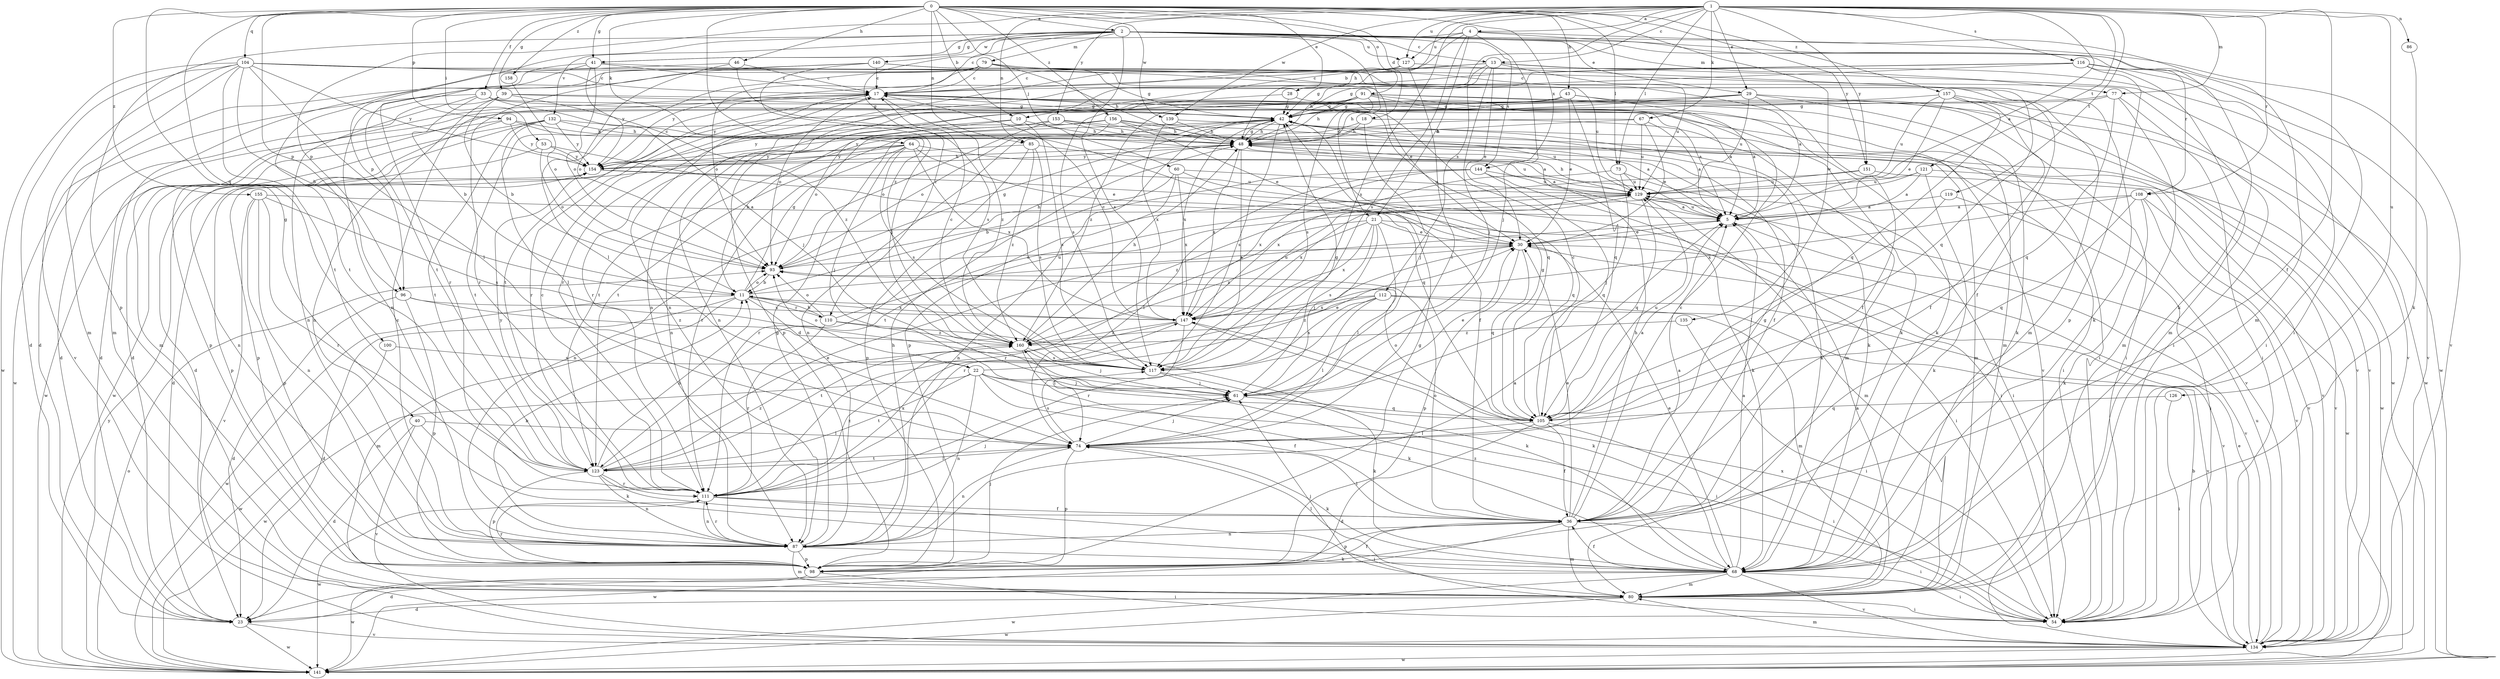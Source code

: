 strict digraph  {
0;
1;
2;
4;
5;
10;
11;
13;
17;
18;
21;
22;
23;
28;
29;
30;
33;
36;
39;
40;
41;
42;
43;
46;
48;
53;
54;
60;
61;
64;
67;
68;
73;
74;
77;
79;
80;
85;
86;
87;
91;
93;
94;
96;
98;
100;
104;
105;
108;
110;
111;
112;
116;
117;
119;
121;
123;
126;
127;
129;
132;
134;
135;
139;
140;
141;
144;
147;
151;
153;
154;
155;
156;
157;
158;
160;
0 -> 2  [label=a];
0 -> 10  [label=b];
0 -> 18  [label=d];
0 -> 28  [label=e];
0 -> 33  [label=f];
0 -> 39  [label=g];
0 -> 40  [label=g];
0 -> 41  [label=g];
0 -> 43  [label=h];
0 -> 46  [label=h];
0 -> 53  [label=i];
0 -> 60  [label=j];
0 -> 64  [label=k];
0 -> 73  [label=l];
0 -> 85  [label=n];
0 -> 91  [label=o];
0 -> 94  [label=p];
0 -> 96  [label=p];
0 -> 100  [label=q];
0 -> 104  [label=q];
0 -> 135  [label=w];
0 -> 139  [label=w];
0 -> 144  [label=x];
0 -> 151  [label=y];
0 -> 155  [label=z];
0 -> 156  [label=z];
0 -> 157  [label=z];
0 -> 158  [label=z];
0 -> 160  [label=z];
1 -> 4  [label=a];
1 -> 5  [label=a];
1 -> 13  [label=c];
1 -> 29  [label=e];
1 -> 36  [label=f];
1 -> 48  [label=h];
1 -> 67  [label=k];
1 -> 73  [label=l];
1 -> 77  [label=m];
1 -> 85  [label=n];
1 -> 86  [label=n];
1 -> 96  [label=p];
1 -> 108  [label=r];
1 -> 112  [label=s];
1 -> 116  [label=s];
1 -> 117  [label=s];
1 -> 119  [label=t];
1 -> 121  [label=t];
1 -> 126  [label=u];
1 -> 127  [label=u];
1 -> 139  [label=w];
1 -> 151  [label=y];
1 -> 153  [label=y];
2 -> 13  [label=c];
2 -> 17  [label=c];
2 -> 21  [label=d];
2 -> 29  [label=e];
2 -> 41  [label=g];
2 -> 54  [label=i];
2 -> 77  [label=m];
2 -> 79  [label=m];
2 -> 96  [label=p];
2 -> 98  [label=p];
2 -> 108  [label=r];
2 -> 110  [label=r];
2 -> 117  [label=s];
2 -> 127  [label=u];
2 -> 132  [label=v];
2 -> 134  [label=v];
2 -> 140  [label=w];
2 -> 144  [label=x];
4 -> 10  [label=b];
4 -> 21  [label=d];
4 -> 41  [label=g];
4 -> 61  [label=j];
4 -> 68  [label=k];
4 -> 80  [label=m];
4 -> 117  [label=s];
4 -> 127  [label=u];
5 -> 30  [label=e];
5 -> 129  [label=u];
5 -> 134  [label=v];
10 -> 48  [label=h];
10 -> 87  [label=n];
10 -> 93  [label=o];
10 -> 117  [label=s];
11 -> 5  [label=a];
11 -> 22  [label=d];
11 -> 23  [label=d];
11 -> 42  [label=g];
11 -> 80  [label=m];
11 -> 93  [label=o];
11 -> 110  [label=r];
11 -> 141  [label=w];
11 -> 147  [label=x];
13 -> 17  [label=c];
13 -> 30  [label=e];
13 -> 42  [label=g];
13 -> 48  [label=h];
13 -> 61  [label=j];
13 -> 87  [label=n];
13 -> 129  [label=u];
13 -> 134  [label=v];
13 -> 141  [label=w];
17 -> 42  [label=g];
17 -> 68  [label=k];
17 -> 80  [label=m];
17 -> 93  [label=o];
17 -> 105  [label=q];
17 -> 111  [label=r];
17 -> 123  [label=t];
17 -> 160  [label=z];
18 -> 48  [label=h];
18 -> 61  [label=j];
18 -> 80  [label=m];
18 -> 123  [label=t];
21 -> 30  [label=e];
21 -> 54  [label=i];
21 -> 61  [label=j];
21 -> 74  [label=l];
21 -> 111  [label=r];
21 -> 117  [label=s];
21 -> 147  [label=x];
21 -> 160  [label=z];
22 -> 30  [label=e];
22 -> 36  [label=f];
22 -> 54  [label=i];
22 -> 61  [label=j];
22 -> 87  [label=n];
22 -> 93  [label=o];
22 -> 105  [label=q];
22 -> 123  [label=t];
22 -> 141  [label=w];
23 -> 134  [label=v];
23 -> 141  [label=w];
28 -> 42  [label=g];
28 -> 54  [label=i];
28 -> 117  [label=s];
29 -> 36  [label=f];
29 -> 42  [label=g];
29 -> 48  [label=h];
29 -> 68  [label=k];
29 -> 111  [label=r];
29 -> 129  [label=u];
29 -> 141  [label=w];
30 -> 93  [label=o];
30 -> 98  [label=p];
30 -> 105  [label=q];
30 -> 111  [label=r];
30 -> 134  [label=v];
33 -> 11  [label=b];
33 -> 42  [label=g];
33 -> 61  [label=j];
33 -> 87  [label=n];
33 -> 134  [label=v];
33 -> 141  [label=w];
36 -> 5  [label=a];
36 -> 17  [label=c];
36 -> 30  [label=e];
36 -> 42  [label=g];
36 -> 48  [label=h];
36 -> 54  [label=i];
36 -> 74  [label=l];
36 -> 80  [label=m];
36 -> 87  [label=n];
36 -> 93  [label=o];
36 -> 98  [label=p];
36 -> 141  [label=w];
39 -> 5  [label=a];
39 -> 11  [label=b];
39 -> 23  [label=d];
39 -> 42  [label=g];
39 -> 87  [label=n];
39 -> 160  [label=z];
40 -> 23  [label=d];
40 -> 68  [label=k];
40 -> 74  [label=l];
40 -> 134  [label=v];
41 -> 17  [label=c];
41 -> 36  [label=f];
41 -> 93  [label=o];
41 -> 111  [label=r];
41 -> 123  [label=t];
41 -> 154  [label=y];
42 -> 48  [label=h];
42 -> 68  [label=k];
42 -> 87  [label=n];
42 -> 98  [label=p];
42 -> 117  [label=s];
42 -> 129  [label=u];
42 -> 147  [label=x];
43 -> 5  [label=a];
43 -> 30  [label=e];
43 -> 42  [label=g];
43 -> 54  [label=i];
43 -> 98  [label=p];
43 -> 105  [label=q];
43 -> 160  [label=z];
46 -> 17  [label=c];
46 -> 80  [label=m];
46 -> 93  [label=o];
46 -> 117  [label=s];
48 -> 42  [label=g];
48 -> 68  [label=k];
48 -> 117  [label=s];
48 -> 134  [label=v];
48 -> 141  [label=w];
48 -> 147  [label=x];
48 -> 154  [label=y];
53 -> 87  [label=n];
53 -> 93  [label=o];
53 -> 105  [label=q];
53 -> 154  [label=y];
54 -> 147  [label=x];
60 -> 87  [label=n];
60 -> 105  [label=q];
60 -> 111  [label=r];
60 -> 129  [label=u];
60 -> 147  [label=x];
61 -> 30  [label=e];
61 -> 42  [label=g];
61 -> 105  [label=q];
64 -> 5  [label=a];
64 -> 23  [label=d];
64 -> 30  [label=e];
64 -> 61  [label=j];
64 -> 98  [label=p];
64 -> 111  [label=r];
64 -> 117  [label=s];
64 -> 147  [label=x];
64 -> 154  [label=y];
67 -> 5  [label=a];
67 -> 30  [label=e];
67 -> 48  [label=h];
67 -> 123  [label=t];
67 -> 129  [label=u];
68 -> 5  [label=a];
68 -> 23  [label=d];
68 -> 30  [label=e];
68 -> 36  [label=f];
68 -> 54  [label=i];
68 -> 74  [label=l];
68 -> 80  [label=m];
68 -> 134  [label=v];
68 -> 141  [label=w];
68 -> 160  [label=z];
73 -> 54  [label=i];
73 -> 61  [label=j];
73 -> 129  [label=u];
73 -> 147  [label=x];
74 -> 5  [label=a];
74 -> 61  [label=j];
74 -> 68  [label=k];
74 -> 87  [label=n];
74 -> 98  [label=p];
74 -> 117  [label=s];
74 -> 123  [label=t];
77 -> 23  [label=d];
77 -> 42  [label=g];
77 -> 54  [label=i];
77 -> 80  [label=m];
77 -> 105  [label=q];
79 -> 5  [label=a];
79 -> 17  [label=c];
79 -> 23  [label=d];
79 -> 42  [label=g];
79 -> 48  [label=h];
79 -> 54  [label=i];
79 -> 74  [label=l];
79 -> 87  [label=n];
79 -> 93  [label=o];
80 -> 5  [label=a];
80 -> 23  [label=d];
80 -> 54  [label=i];
80 -> 61  [label=j];
80 -> 141  [label=w];
85 -> 98  [label=p];
85 -> 117  [label=s];
85 -> 129  [label=u];
85 -> 154  [label=y];
85 -> 160  [label=z];
86 -> 68  [label=k];
87 -> 5  [label=a];
87 -> 11  [label=b];
87 -> 17  [label=c];
87 -> 42  [label=g];
87 -> 48  [label=h];
87 -> 68  [label=k];
87 -> 80  [label=m];
87 -> 98  [label=p];
87 -> 111  [label=r];
91 -> 5  [label=a];
91 -> 23  [label=d];
91 -> 42  [label=g];
91 -> 48  [label=h];
91 -> 68  [label=k];
91 -> 80  [label=m];
91 -> 87  [label=n];
91 -> 117  [label=s];
91 -> 134  [label=v];
91 -> 154  [label=y];
93 -> 11  [label=b];
93 -> 42  [label=g];
93 -> 48  [label=h];
94 -> 36  [label=f];
94 -> 48  [label=h];
94 -> 98  [label=p];
94 -> 141  [label=w];
94 -> 154  [label=y];
96 -> 23  [label=d];
96 -> 98  [label=p];
96 -> 147  [label=x];
96 -> 160  [label=z];
98 -> 36  [label=f];
98 -> 42  [label=g];
98 -> 54  [label=i];
98 -> 61  [label=j];
98 -> 111  [label=r];
98 -> 141  [label=w];
100 -> 117  [label=s];
100 -> 141  [label=w];
104 -> 11  [label=b];
104 -> 17  [label=c];
104 -> 23  [label=d];
104 -> 30  [label=e];
104 -> 74  [label=l];
104 -> 80  [label=m];
104 -> 123  [label=t];
104 -> 129  [label=u];
104 -> 134  [label=v];
104 -> 141  [label=w];
104 -> 154  [label=y];
105 -> 17  [label=c];
105 -> 23  [label=d];
105 -> 36  [label=f];
105 -> 42  [label=g];
105 -> 54  [label=i];
105 -> 74  [label=l];
105 -> 93  [label=o];
105 -> 129  [label=u];
108 -> 5  [label=a];
108 -> 68  [label=k];
108 -> 105  [label=q];
108 -> 134  [label=v];
108 -> 141  [label=w];
108 -> 147  [label=x];
110 -> 11  [label=b];
110 -> 68  [label=k];
110 -> 93  [label=o];
110 -> 111  [label=r];
110 -> 129  [label=u];
110 -> 160  [label=z];
111 -> 17  [label=c];
111 -> 36  [label=f];
111 -> 54  [label=i];
111 -> 61  [label=j];
111 -> 87  [label=n];
111 -> 141  [label=w];
111 -> 147  [label=x];
111 -> 160  [label=z];
112 -> 74  [label=l];
112 -> 80  [label=m];
112 -> 111  [label=r];
112 -> 117  [label=s];
112 -> 134  [label=v];
112 -> 147  [label=x];
112 -> 160  [label=z];
116 -> 17  [label=c];
116 -> 42  [label=g];
116 -> 54  [label=i];
116 -> 80  [label=m];
116 -> 98  [label=p];
116 -> 111  [label=r];
116 -> 134  [label=v];
116 -> 154  [label=y];
117 -> 61  [label=j];
117 -> 68  [label=k];
119 -> 5  [label=a];
119 -> 54  [label=i];
119 -> 74  [label=l];
121 -> 5  [label=a];
121 -> 68  [label=k];
121 -> 123  [label=t];
121 -> 129  [label=u];
121 -> 134  [label=v];
123 -> 11  [label=b];
123 -> 30  [label=e];
123 -> 36  [label=f];
123 -> 74  [label=l];
123 -> 87  [label=n];
123 -> 98  [label=p];
123 -> 111  [label=r];
123 -> 154  [label=y];
123 -> 160  [label=z];
126 -> 54  [label=i];
126 -> 105  [label=q];
127 -> 17  [label=c];
127 -> 74  [label=l];
127 -> 87  [label=n];
127 -> 105  [label=q];
129 -> 5  [label=a];
129 -> 48  [label=h];
129 -> 80  [label=m];
129 -> 105  [label=q];
129 -> 147  [label=x];
129 -> 160  [label=z];
132 -> 5  [label=a];
132 -> 23  [label=d];
132 -> 48  [label=h];
132 -> 74  [label=l];
132 -> 123  [label=t];
132 -> 141  [label=w];
132 -> 154  [label=y];
134 -> 11  [label=b];
134 -> 30  [label=e];
134 -> 80  [label=m];
134 -> 129  [label=u];
134 -> 141  [label=w];
135 -> 54  [label=i];
135 -> 160  [label=z];
139 -> 48  [label=h];
139 -> 134  [label=v];
139 -> 147  [label=x];
140 -> 17  [label=c];
140 -> 61  [label=j];
140 -> 68  [label=k];
140 -> 80  [label=m];
140 -> 111  [label=r];
140 -> 123  [label=t];
141 -> 93  [label=o];
141 -> 154  [label=y];
144 -> 68  [label=k];
144 -> 74  [label=l];
144 -> 87  [label=n];
144 -> 105  [label=q];
144 -> 129  [label=u];
144 -> 147  [label=x];
147 -> 17  [label=c];
147 -> 68  [label=k];
147 -> 74  [label=l];
147 -> 123  [label=t];
147 -> 129  [label=u];
147 -> 160  [label=z];
151 -> 11  [label=b];
151 -> 129  [label=u];
151 -> 134  [label=v];
153 -> 11  [label=b];
153 -> 36  [label=f];
153 -> 48  [label=h];
153 -> 80  [label=m];
153 -> 93  [label=o];
153 -> 154  [label=y];
154 -> 17  [label=c];
154 -> 48  [label=h];
154 -> 54  [label=i];
154 -> 98  [label=p];
154 -> 129  [label=u];
155 -> 5  [label=a];
155 -> 87  [label=n];
155 -> 98  [label=p];
155 -> 111  [label=r];
155 -> 117  [label=s];
155 -> 134  [label=v];
156 -> 5  [label=a];
156 -> 30  [label=e];
156 -> 48  [label=h];
156 -> 54  [label=i];
156 -> 93  [label=o];
156 -> 123  [label=t];
156 -> 154  [label=y];
157 -> 30  [label=e];
157 -> 36  [label=f];
157 -> 42  [label=g];
157 -> 105  [label=q];
157 -> 129  [label=u];
157 -> 134  [label=v];
157 -> 141  [label=w];
158 -> 93  [label=o];
160 -> 17  [label=c];
160 -> 48  [label=h];
160 -> 61  [label=j];
160 -> 68  [label=k];
160 -> 117  [label=s];
}

